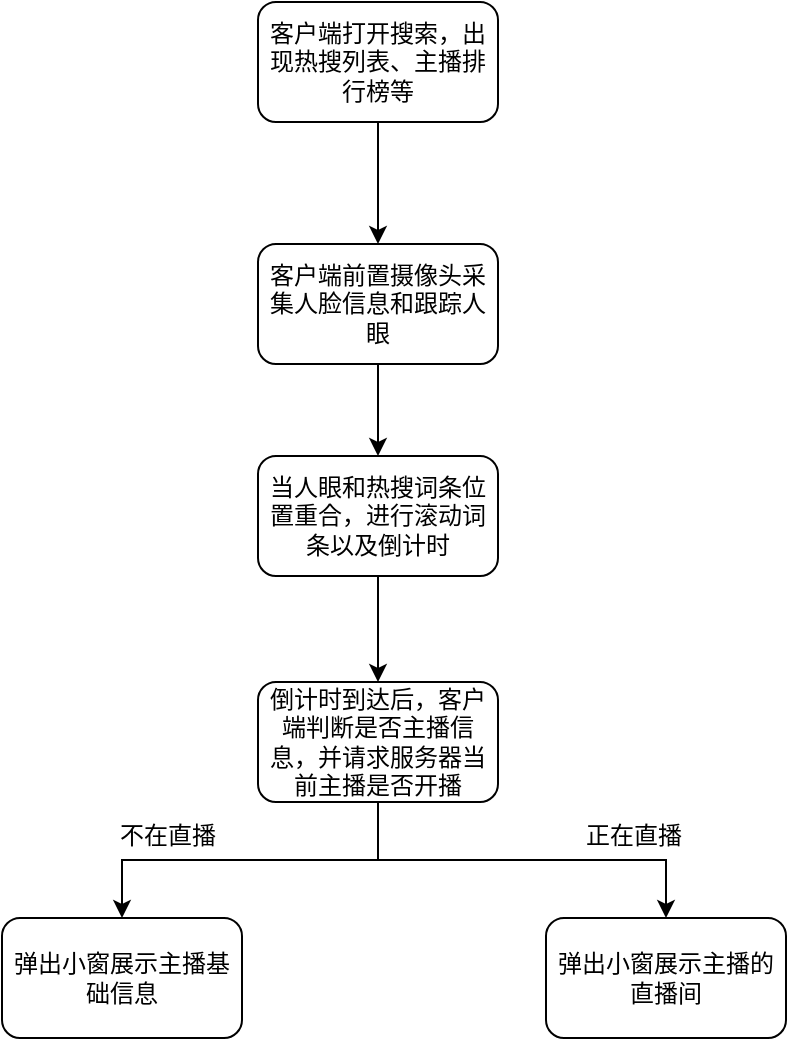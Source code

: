 <mxfile version="16.6.4" type="github" pages="2">
  <diagram id="SDw0INoxKuEJ9bXSPkrw" name="Page-1">
    <mxGraphModel dx="1422" dy="762" grid="0" gridSize="10" guides="1" tooltips="1" connect="1" arrows="1" fold="1" page="1" pageScale="1" pageWidth="1169" pageHeight="827" math="0" shadow="0">
      <root>
        <mxCell id="0" />
        <mxCell id="1" parent="0" />
        <mxCell id="wwNfCJCVxKqPGhFZz3Lf-3" style="edgeStyle=orthogonalEdgeStyle;rounded=0;orthogonalLoop=1;jettySize=auto;html=1;exitX=0.5;exitY=1;exitDx=0;exitDy=0;" edge="1" parent="1" source="wwNfCJCVxKqPGhFZz3Lf-1" target="wwNfCJCVxKqPGhFZz3Lf-2">
          <mxGeometry relative="1" as="geometry" />
        </mxCell>
        <mxCell id="wwNfCJCVxKqPGhFZz3Lf-1" value="客户端打开搜索，出现热搜列表、主播排行榜等" style="rounded=1;whiteSpace=wrap;html=1;" vertex="1" parent="1">
          <mxGeometry x="538" y="78" width="120" height="60" as="geometry" />
        </mxCell>
        <mxCell id="wwNfCJCVxKqPGhFZz3Lf-5" style="edgeStyle=orthogonalEdgeStyle;rounded=0;orthogonalLoop=1;jettySize=auto;html=1;exitX=0.5;exitY=1;exitDx=0;exitDy=0;" edge="1" parent="1" source="wwNfCJCVxKqPGhFZz3Lf-2" target="wwNfCJCVxKqPGhFZz3Lf-4">
          <mxGeometry relative="1" as="geometry" />
        </mxCell>
        <mxCell id="wwNfCJCVxKqPGhFZz3Lf-2" value="客户端前置摄像头采集人脸信息和跟踪人眼" style="rounded=1;whiteSpace=wrap;html=1;" vertex="1" parent="1">
          <mxGeometry x="538" y="199" width="120" height="60" as="geometry" />
        </mxCell>
        <mxCell id="wwNfCJCVxKqPGhFZz3Lf-9" style="edgeStyle=orthogonalEdgeStyle;rounded=0;orthogonalLoop=1;jettySize=auto;html=1;exitX=0.5;exitY=1;exitDx=0;exitDy=0;entryX=0.5;entryY=0;entryDx=0;entryDy=0;" edge="1" parent="1" source="wwNfCJCVxKqPGhFZz3Lf-4" target="wwNfCJCVxKqPGhFZz3Lf-6">
          <mxGeometry relative="1" as="geometry" />
        </mxCell>
        <mxCell id="wwNfCJCVxKqPGhFZz3Lf-4" value="当人眼和热搜词条位置重合，进行滚动词条以及倒计时" style="rounded=1;whiteSpace=wrap;html=1;" vertex="1" parent="1">
          <mxGeometry x="538" y="305" width="120" height="60" as="geometry" />
        </mxCell>
        <mxCell id="wwNfCJCVxKqPGhFZz3Lf-12" style="edgeStyle=orthogonalEdgeStyle;rounded=0;orthogonalLoop=1;jettySize=auto;html=1;exitX=0.5;exitY=1;exitDx=0;exitDy=0;" edge="1" parent="1" source="wwNfCJCVxKqPGhFZz3Lf-6" target="wwNfCJCVxKqPGhFZz3Lf-10">
          <mxGeometry relative="1" as="geometry" />
        </mxCell>
        <mxCell id="wwNfCJCVxKqPGhFZz3Lf-14" style="edgeStyle=orthogonalEdgeStyle;rounded=0;orthogonalLoop=1;jettySize=auto;html=1;exitX=0.5;exitY=1;exitDx=0;exitDy=0;" edge="1" parent="1" source="wwNfCJCVxKqPGhFZz3Lf-6" target="wwNfCJCVxKqPGhFZz3Lf-13">
          <mxGeometry relative="1" as="geometry" />
        </mxCell>
        <mxCell id="wwNfCJCVxKqPGhFZz3Lf-6" value="倒计时到达后，客户端判断是否主播信息，并请求服务器当前主播是否开播" style="rounded=1;whiteSpace=wrap;html=1;" vertex="1" parent="1">
          <mxGeometry x="538" y="418" width="120" height="60" as="geometry" />
        </mxCell>
        <mxCell id="wwNfCJCVxKqPGhFZz3Lf-10" value="弹出小窗展示主播基础信息" style="rounded=1;whiteSpace=wrap;html=1;" vertex="1" parent="1">
          <mxGeometry x="410" y="536" width="120" height="60" as="geometry" />
        </mxCell>
        <mxCell id="wwNfCJCVxKqPGhFZz3Lf-13" value="弹出小窗展示主播的直播间" style="rounded=1;whiteSpace=wrap;html=1;" vertex="1" parent="1">
          <mxGeometry x="682" y="536" width="120" height="60" as="geometry" />
        </mxCell>
        <mxCell id="wwNfCJCVxKqPGhFZz3Lf-15" value="不在直播" style="text;html=1;strokeColor=none;fillColor=none;align=center;verticalAlign=middle;whiteSpace=wrap;rounded=0;" vertex="1" parent="1">
          <mxGeometry x="463" y="480" width="60" height="30" as="geometry" />
        </mxCell>
        <mxCell id="wwNfCJCVxKqPGhFZz3Lf-16" value="正在直播" style="text;html=1;strokeColor=none;fillColor=none;align=center;verticalAlign=middle;whiteSpace=wrap;rounded=0;" vertex="1" parent="1">
          <mxGeometry x="696" y="480" width="60" height="30" as="geometry" />
        </mxCell>
      </root>
    </mxGraphModel>
  </diagram>
  <diagram id="o8PYitv1RmthRhh0macD" name="Page-2">
    <mxGraphModel dx="1422" dy="762" grid="0" gridSize="10" guides="1" tooltips="1" connect="1" arrows="1" fold="1" page="1" pageScale="1" pageWidth="1169" pageHeight="827" math="0" shadow="0">
      <root>
        <mxCell id="YdnjGcba84Wu1ew6BqL8-0" />
        <mxCell id="YdnjGcba84Wu1ew6BqL8-1" parent="YdnjGcba84Wu1ew6BqL8-0" />
      </root>
    </mxGraphModel>
  </diagram>
</mxfile>
